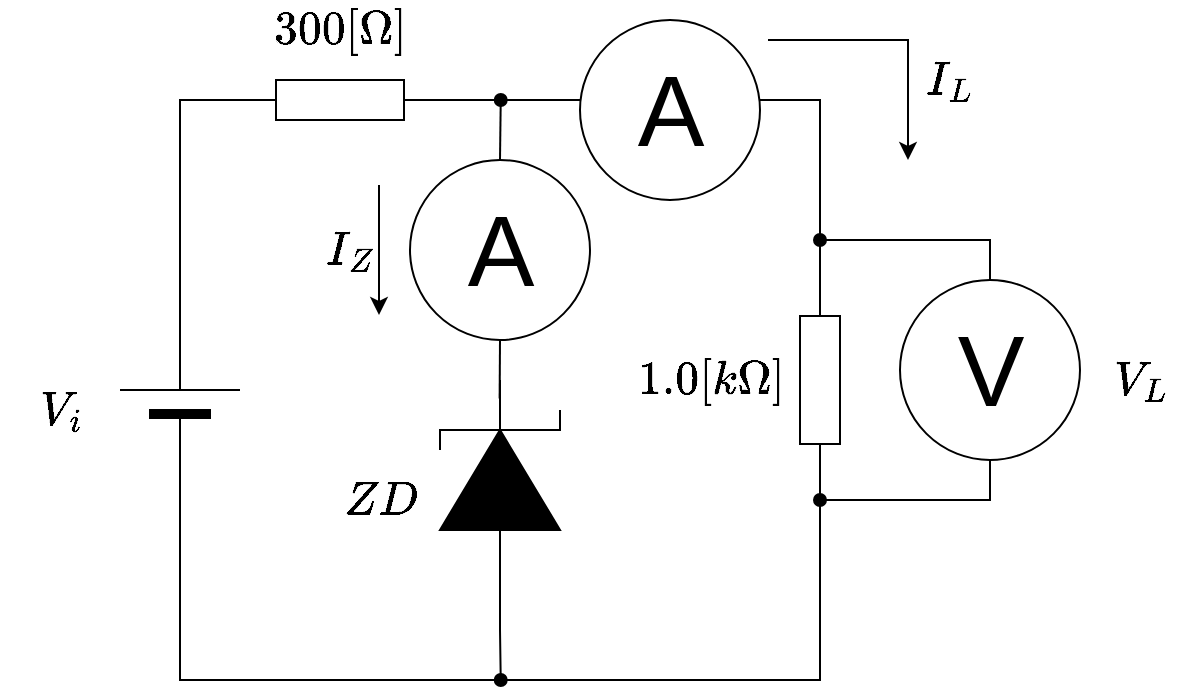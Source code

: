 <mxfile version="19.0.3" type="device"><diagram id="TXP8kgTEIQL0M-bTSjiU" name="ページ1"><mxGraphModel dx="843" dy="491" grid="1" gridSize="10" guides="1" tooltips="1" connect="1" arrows="1" fold="1" page="1" pageScale="1" pageWidth="827" pageHeight="1169" math="1" shadow="0"><root><mxCell id="0"/><mxCell id="1" parent="0"/><mxCell id="qe1Mp75T6ZykV3Aaq46c-2" value="" style="verticalLabelPosition=bottom;shadow=0;dashed=0;align=center;fillColor=#000000;html=1;verticalAlign=top;strokeWidth=1;shape=mxgraph.electrical.miscellaneous.monocell_battery;direction=north;" parent="1" vertex="1"><mxGeometry x="90" y="260" width="60" height="100" as="geometry"/></mxCell><mxCell id="qe1Mp75T6ZykV3Aaq46c-14" style="edgeStyle=orthogonalEdgeStyle;rounded=0;orthogonalLoop=1;jettySize=auto;html=1;exitX=0;exitY=0.5;exitDx=0;exitDy=0;exitPerimeter=0;endArrow=oval;endFill=1;" parent="1" source="qe1Mp75T6ZykV3Aaq46c-3" edge="1"><mxGeometry relative="1" as="geometry"><mxPoint x="280.368" y="450" as="targetPoint"/></mxGeometry></mxCell><mxCell id="qe1Mp75T6ZykV3Aaq46c-3" value="" style="pointerEvents=1;fillColor=strokeColor;verticalLabelPosition=bottom;shadow=0;dashed=0;align=center;html=1;verticalAlign=top;shape=mxgraph.electrical.diodes.zener_diode_1;direction=north;" parent="1" vertex="1"><mxGeometry x="250" y="300" width="60" height="100" as="geometry"/></mxCell><mxCell id="qe1Mp75T6ZykV3Aaq46c-4" value="" style="pointerEvents=1;verticalLabelPosition=bottom;shadow=0;dashed=0;align=center;html=1;verticalAlign=top;shape=mxgraph.electrical.resistors.resistor_1;direction=south;" parent="1" vertex="1"><mxGeometry x="430" y="250" width="20" height="100" as="geometry"/></mxCell><mxCell id="qe1Mp75T6ZykV3Aaq46c-5" value="" style="pointerEvents=1;verticalLabelPosition=bottom;shadow=0;dashed=0;align=center;html=1;verticalAlign=top;shape=mxgraph.electrical.resistors.resistor_1;" parent="1" vertex="1"><mxGeometry x="150" y="150" width="100" height="20" as="geometry"/></mxCell><mxCell id="qe1Mp75T6ZykV3Aaq46c-15" style="edgeStyle=orthogonalEdgeStyle;rounded=0;orthogonalLoop=1;jettySize=auto;html=1;exitX=0.5;exitY=1;exitDx=0;exitDy=0;entryX=0.907;entryY=0.497;entryDx=0;entryDy=0;entryPerimeter=0;endArrow=none;endFill=0;" parent="1" source="qe1Mp75T6ZykV3Aaq46c-6" target="qe1Mp75T6ZykV3Aaq46c-3" edge="1"><mxGeometry relative="1" as="geometry"/></mxCell><mxCell id="qe1Mp75T6ZykV3Aaq46c-16" style="edgeStyle=orthogonalEdgeStyle;rounded=0;orthogonalLoop=1;jettySize=auto;html=1;exitX=0.5;exitY=0;exitDx=0;exitDy=0;endArrow=none;endFill=0;startArrow=oval;startFill=1;entryX=0.5;entryY=0;entryDx=0;entryDy=0;" parent="1" edge="1" target="qe1Mp75T6ZykV3Aaq46c-6"><mxGeometry relative="1" as="geometry"><mxPoint x="280.368" y="160" as="sourcePoint"/></mxGeometry></mxCell><mxCell id="qe1Mp75T6ZykV3Aaq46c-6" value="A" style="verticalLabelPosition=middle;shadow=0;dashed=0;align=center;html=1;verticalAlign=middle;strokeWidth=1;shape=ellipse;aspect=fixed;fontSize=50;" parent="1" vertex="1"><mxGeometry x="235" y="190" width="90" height="90" as="geometry"/></mxCell><mxCell id="qe1Mp75T6ZykV3Aaq46c-8" value="V" style="verticalLabelPosition=middle;shadow=0;dashed=0;align=center;html=1;verticalAlign=middle;strokeWidth=1;shape=ellipse;aspect=fixed;fontSize=50;" parent="1" vertex="1"><mxGeometry x="480" y="250" width="90" height="90" as="geometry"/></mxCell><mxCell id="qe1Mp75T6ZykV3Aaq46c-9" value="" style="endArrow=none;html=1;rounded=0;exitX=0;exitY=0.5;exitDx=0;exitDy=0;exitPerimeter=0;entryX=1;entryY=0.5;entryDx=0;entryDy=0;entryPerimeter=0;" parent="1" source="qe1Mp75T6ZykV3Aaq46c-2" target="qe1Mp75T6ZykV3Aaq46c-4" edge="1"><mxGeometry width="50" height="50" relative="1" as="geometry"><mxPoint x="380" y="350" as="sourcePoint"/><mxPoint x="510" y="450" as="targetPoint"/><Array as="points"><mxPoint x="120" y="450"/><mxPoint x="440" y="450"/></Array></mxGeometry></mxCell><mxCell id="qe1Mp75T6ZykV3Aaq46c-10" value="" style="endArrow=none;html=1;rounded=0;entryX=1;entryY=0.5;entryDx=0;entryDy=0;entryPerimeter=0;exitX=0;exitY=0.5;exitDx=0;exitDy=0;exitPerimeter=0;" parent="1" source="qe1Mp75T6ZykV3Aaq46c-4" target="qe1Mp75T6ZykV3Aaq46c-5" edge="1"><mxGeometry width="50" height="50" relative="1" as="geometry"><mxPoint x="410" y="260" as="sourcePoint"/><mxPoint x="430" y="300" as="targetPoint"/><Array as="points"><mxPoint x="440" y="160"/></Array></mxGeometry></mxCell><mxCell id="qe1Mp75T6ZykV3Aaq46c-11" value="" style="endArrow=none;html=1;rounded=0;entryX=1;entryY=0.5;entryDx=0;entryDy=0;entryPerimeter=0;exitX=0;exitY=0.5;exitDx=0;exitDy=0;exitPerimeter=0;" parent="1" source="qe1Mp75T6ZykV3Aaq46c-5" target="qe1Mp75T6ZykV3Aaq46c-2" edge="1"><mxGeometry width="50" height="50" relative="1" as="geometry"><mxPoint x="230" y="250" as="sourcePoint"/><mxPoint x="430" y="300" as="targetPoint"/><Array as="points"><mxPoint x="120" y="160"/></Array></mxGeometry></mxCell><mxCell id="qe1Mp75T6ZykV3Aaq46c-12" value="" style="endArrow=oval;html=1;rounded=0;exitX=0.5;exitY=1;exitDx=0;exitDy=0;endFill=1;" parent="1" source="qe1Mp75T6ZykV3Aaq46c-8" edge="1"><mxGeometry width="50" height="50" relative="1" as="geometry"><mxPoint x="360" y="310" as="sourcePoint"/><mxPoint x="440" y="360" as="targetPoint"/><Array as="points"><mxPoint x="525" y="360"/></Array></mxGeometry></mxCell><mxCell id="qe1Mp75T6ZykV3Aaq46c-13" value="" style="endArrow=none;html=1;rounded=0;entryX=0.5;entryY=0;entryDx=0;entryDy=0;startArrow=oval;startFill=1;" parent="1" target="qe1Mp75T6ZykV3Aaq46c-8" edge="1"><mxGeometry width="50" height="50" relative="1" as="geometry"><mxPoint x="440" y="230" as="sourcePoint"/><mxPoint x="460" y="300" as="targetPoint"/><Array as="points"><mxPoint x="525" y="230"/></Array></mxGeometry></mxCell><mxCell id="qe1Mp75T6ZykV3Aaq46c-17" value="`V_L`" style="text;html=1;align=center;verticalAlign=middle;resizable=0;points=[];autosize=1;strokeColor=none;fillColor=none;fontSize=20;" parent="1" vertex="1"><mxGeometry x="570" y="285" width="60" height="30" as="geometry"/></mxCell><mxCell id="qe1Mp75T6ZykV3Aaq46c-18" value="`I_Z`" style="text;html=1;align=center;verticalAlign=middle;resizable=0;points=[];autosize=1;strokeColor=none;fillColor=none;fontSize=20;" parent="1" vertex="1"><mxGeometry x="175" y="220" width="60" height="30" as="geometry"/></mxCell><mxCell id="qe1Mp75T6ZykV3Aaq46c-19" value="`ZD`" style="text;html=1;align=center;verticalAlign=middle;resizable=0;points=[];autosize=1;strokeColor=none;fillColor=none;fontSize=20;" parent="1" vertex="1"><mxGeometry x="190" y="345" width="60" height="30" as="geometry"/></mxCell><mxCell id="qe1Mp75T6ZykV3Aaq46c-20" value="`300[\Omega]`" style="text;html=1;align=center;verticalAlign=middle;resizable=0;points=[];autosize=1;strokeColor=none;fillColor=none;fontSize=20;" parent="1" vertex="1"><mxGeometry x="130" y="110" width="140" height="30" as="geometry"/></mxCell><mxCell id="qe1Mp75T6ZykV3Aaq46c-21" value="`1.0[k\Omega]`" style="text;html=1;align=center;verticalAlign=middle;resizable=0;points=[];autosize=1;strokeColor=none;fillColor=none;fontSize=20;" parent="1" vertex="1"><mxGeometry x="310" y="285" width="150" height="30" as="geometry"/></mxCell><mxCell id="qe1Mp75T6ZykV3Aaq46c-22" value="`V_i`" style="text;html=1;align=center;verticalAlign=middle;resizable=0;points=[];autosize=1;strokeColor=none;fillColor=none;fontSize=20;" parent="1" vertex="1"><mxGeometry x="30" y="300" width="60" height="30" as="geometry"/></mxCell><mxCell id="tYuSZUzB9ObYgQScSSO9-1" value="" style="endArrow=classic;html=1;rounded=0;fontSize=15;" parent="1" edge="1"><mxGeometry width="50" height="50" relative="1" as="geometry"><mxPoint x="414" y="130" as="sourcePoint"/><mxPoint x="484" y="190" as="targetPoint"/><Array as="points"><mxPoint x="484" y="130"/></Array></mxGeometry></mxCell><mxCell id="tYuSZUzB9ObYgQScSSO9-2" value="`I_L`" style="text;html=1;align=center;verticalAlign=middle;resizable=0;points=[];autosize=1;strokeColor=none;fillColor=none;fontSize=20;" parent="1" vertex="1"><mxGeometry x="474" y="135" width="60" height="30" as="geometry"/></mxCell><mxCell id="tYuSZUzB9ObYgQScSSO9-3" value="A" style="verticalLabelPosition=middle;shadow=0;dashed=0;align=center;html=1;verticalAlign=middle;strokeWidth=1;shape=ellipse;aspect=fixed;fontSize=50;" parent="1" vertex="1"><mxGeometry x="320" y="120" width="90" height="90" as="geometry"/></mxCell><mxCell id="tYuSZUzB9ObYgQScSSO9-4" value="" style="endArrow=classic;html=1;rounded=0;" parent="1" edge="1"><mxGeometry width="50" height="50" relative="1" as="geometry"><mxPoint x="219.5" y="202.5" as="sourcePoint"/><mxPoint x="219.5" y="267.5" as="targetPoint"/></mxGeometry></mxCell></root></mxGraphModel></diagram></mxfile>